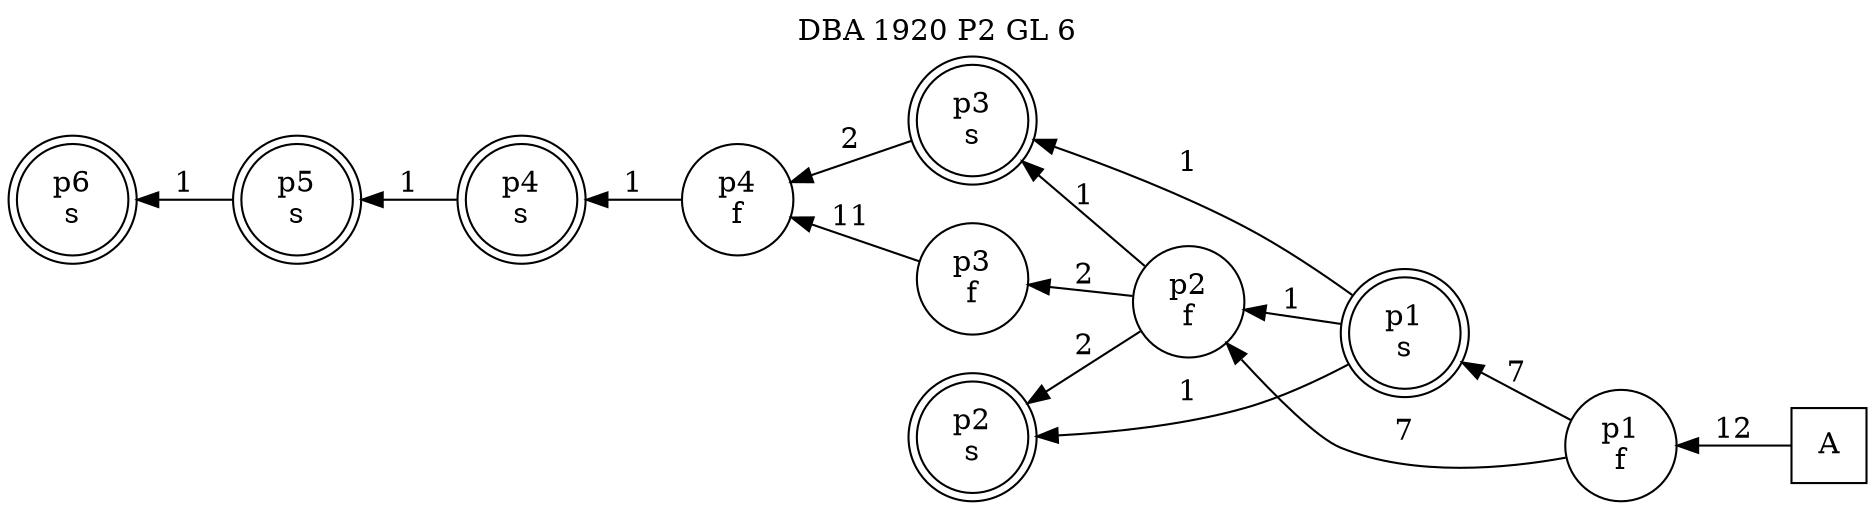 digraph DBA_1920_P2_GL_6_GOOD {
labelloc="tl"
label= " DBA 1920 P2 GL 6 "
rankdir="RL";
"A" [shape="square" label="A"]
"p1_f" [shape="circle" label="p1
f"]
"p2_f" [shape="circle" label="p2
f"]
"p3_f" [shape="circle" label="p3
f"]
"p1_s" [shape="doublecircle" label="p1
s"]
"p2_s" [shape="doublecircle" label="p2
s"]
"p4_f" [shape="circle" label="p4
f"]
"p3_s" [shape="doublecircle" label="p3
s"]
"p4_s" [shape="doublecircle" label="p4
s"]
"p5_s" [shape="doublecircle" label="p5
s"]
"p6_s" [shape="doublecircle" label="p6
s"]
"A" -> "p1_f" [ label=12]
"p1_f" -> "p2_f" [ label=7]
"p1_f" -> "p1_s" [ label=7]
"p2_f" -> "p3_f" [ label=2]
"p2_f" -> "p2_s" [ label=2]
"p2_f" -> "p3_s" [ label=1]
"p3_f" -> "p4_f" [ label=11]
"p1_s" -> "p2_f" [ label=1]
"p1_s" -> "p2_s" [ label=1]
"p1_s" -> "p3_s" [ label=1]
"p4_f" -> "p4_s" [ label=1]
"p3_s" -> "p4_f" [ label=2]
"p4_s" -> "p5_s" [ label=1]
"p5_s" -> "p6_s" [ label=1]
}
